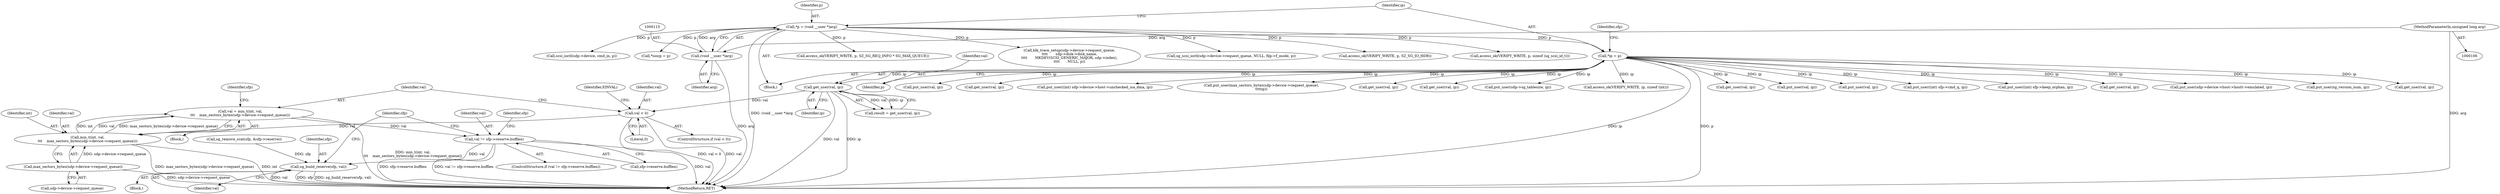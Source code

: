 digraph "0_linux_3e0097499839e0fe3af380410eababe5a47c4cf9_0@pointer" {
"1000641" [label="(Call,val != sfp->reserve.bufflen)"];
"1000624" [label="(Call,val = min_t(int, val,\n\t\t\t    max_sectors_bytes(sdp->device->request_queue)))"];
"1000626" [label="(Call,min_t(int, val,\n\t\t\t    max_sectors_bytes(sdp->device->request_queue)))"];
"1000618" [label="(Call,val < 0)"];
"1000610" [label="(Call,get_user(val, ip))"];
"1000118" [label="(Call,*ip = p)"];
"1000112" [label="(Call,*p = (void __user *)arg)"];
"1000114" [label="(Call,(void __user *)arg)"];
"1000109" [label="(MethodParameterIn,unsigned long arg)"];
"1000629" [label="(Call,max_sectors_bytes(sdp->device->request_queue))"];
"1000672" [label="(Call,sg_build_reserve(sfp, val))"];
"1000116" [label="(Identifier,arg)"];
"1000971" [label="(Call,blk_trace_setup(sdp->device->request_queue,\n\t\t\t\t       sdp->disk->disk_name,\n\t\t\t\t       MKDEV(SCSI_GENERIC_MAJOR, sdp->index),\n\t\t\t\t       NULL, p))"];
"1000734" [label="(Call,get_user(val, ip))"];
"1000629" [label="(Call,max_sectors_bytes(sdp->device->request_queue))"];
"1000906" [label="(Call,*siocp = p)"];
"1000610" [label="(Call,get_user(val, ip))"];
"1000114" [label="(Call,(void __user *)arg)"];
"1000678" [label="(Identifier,sfp)"];
"1000801" [label="(Call,put_user(val, ip))"];
"1000626" [label="(Call,min_t(int, val,\n\t\t\t    max_sectors_bytes(sdp->device->request_queue)))"];
"1000641" [label="(Call,val != sfp->reserve.bufflen)"];
"1000597" [label="(Call,put_user(val, ip))"];
"1000627" [label="(Identifier,int)"];
"1000608" [label="(Call,result = get_user(val, ip))"];
"1000118" [label="(Call,*ip = p)"];
"1000724" [label="(Call,put_user((int) sfp->cmd_q, ip))"];
"1000750" [label="(Call,put_user((int) sfp->keep_orphan, ip))"];
"1000623" [label="(Identifier,EINVAL)"];
"1000492" [label="(Call,get_user(val, ip))"];
"1000877" [label="(Call,put_user(sdp->device->host->hostt->emulated, ip))"];
"1000788" [label="(Call,put_user(sg_version_num, ip))"];
"1000760" [label="(Call,get_user(val, ip))"];
"1000807" [label="(Call,access_ok(VERIFY_WRITE, p, SZ_SG_REQ_INFO * SG_MAX_QUEUE))"];
"1000642" [label="(Identifier,val)"];
"1000929" [label="(Call,sg_scsi_ioctl(sdp->device->request_queue, NULL, filp->f_mode, p))"];
"1000625" [label="(Identifier,val)"];
"1000638" [label="(Identifier,sfp)"];
"1000640" [label="(ControlStructure,if (val != sfp->reserve.bufflen))"];
"1000119" [label="(Identifier,ip)"];
"1000648" [label="(Block,)"];
"1000120" [label="(Identifier,p)"];
"1000110" [label="(Block,)"];
"1000699" [label="(Call,put_user(val, ip))"];
"1001060" [label="(MethodReturn,RET)"];
"1000943" [label="(Call,get_user(val, ip))"];
"1000630" [label="(Call,sdp->device->request_queue)"];
"1000618" [label="(Call,val < 0)"];
"1000620" [label="(Literal,0)"];
"1000666" [label="(Call,sg_remove_scat(sfp, &sfp->reserve))"];
"1000672" [label="(Call,sg_build_reserve(sfp, val))"];
"1000189" [label="(Call,access_ok(VERIFY_WRITE, p, SZ_SG_IO_HDR))"];
"1000611" [label="(Identifier,val)"];
"1000674" [label="(Identifier,val)"];
"1000619" [label="(Identifier,val)"];
"1000112" [label="(Call,*p = (void __user *)arg)"];
"1000346" [label="(Call,put_user((int) sdp->device->host->unchecked_isa_dma, ip))"];
"1000624" [label="(Call,val = min_t(int, val,\n\t\t\t    max_sectors_bytes(sdp->device->request_queue)))"];
"1000961" [label="(Call,put_user(max_sectors_bytes(sdp->device->request_queue),\n\t\t\t\tip))"];
"1000113" [label="(Identifier,p)"];
"1000287" [label="(Call,get_user(val, ip))"];
"1000132" [label="(Identifier,sfp)"];
"1000705" [label="(Call,get_user(val, ip))"];
"1000109" [label="(MethodParameterIn,unsigned long arg)"];
"1000617" [label="(ControlStructure,if (val < 0))"];
"1000612" [label="(Identifier,ip)"];
"1000360" [label="(Call,access_ok(VERIFY_WRITE, p, sizeof (sg_scsi_id_t)))"];
"1001054" [label="(Call,scsi_ioctl(sdp->device, cmd_in, p))"];
"1000673" [label="(Identifier,sfp)"];
"1000602" [label="(Call,put_user(sdp->sg_tablesize, ip))"];
"1000643" [label="(Call,sfp->reserve.bufflen)"];
"1000167" [label="(Block,)"];
"1000628" [label="(Identifier,val)"];
"1000652" [label="(Identifier,sfp)"];
"1000512" [label="(Call,access_ok(VERIFY_WRITE, ip, sizeof (int)))"];
"1000641" -> "1000640"  [label="AST: "];
"1000641" -> "1000643"  [label="CFG: "];
"1000642" -> "1000641"  [label="AST: "];
"1000643" -> "1000641"  [label="AST: "];
"1000652" -> "1000641"  [label="CFG: "];
"1000678" -> "1000641"  [label="CFG: "];
"1000641" -> "1001060"  [label="DDG: sfp->reserve.bufflen"];
"1000641" -> "1001060"  [label="DDG: val != sfp->reserve.bufflen"];
"1000641" -> "1001060"  [label="DDG: val"];
"1000624" -> "1000641"  [label="DDG: val"];
"1000641" -> "1000672"  [label="DDG: val"];
"1000624" -> "1000167"  [label="AST: "];
"1000624" -> "1000626"  [label="CFG: "];
"1000625" -> "1000624"  [label="AST: "];
"1000626" -> "1000624"  [label="AST: "];
"1000638" -> "1000624"  [label="CFG: "];
"1000624" -> "1001060"  [label="DDG: min_t(int, val,\n\t\t\t    max_sectors_bytes(sdp->device->request_queue))"];
"1000626" -> "1000624"  [label="DDG: int"];
"1000626" -> "1000624"  [label="DDG: val"];
"1000626" -> "1000624"  [label="DDG: max_sectors_bytes(sdp->device->request_queue)"];
"1000626" -> "1000629"  [label="CFG: "];
"1000627" -> "1000626"  [label="AST: "];
"1000628" -> "1000626"  [label="AST: "];
"1000629" -> "1000626"  [label="AST: "];
"1000626" -> "1001060"  [label="DDG: max_sectors_bytes(sdp->device->request_queue)"];
"1000626" -> "1001060"  [label="DDG: int"];
"1000618" -> "1000626"  [label="DDG: val"];
"1000629" -> "1000626"  [label="DDG: sdp->device->request_queue"];
"1000618" -> "1000617"  [label="AST: "];
"1000618" -> "1000620"  [label="CFG: "];
"1000619" -> "1000618"  [label="AST: "];
"1000620" -> "1000618"  [label="AST: "];
"1000623" -> "1000618"  [label="CFG: "];
"1000625" -> "1000618"  [label="CFG: "];
"1000618" -> "1001060"  [label="DDG: val < 0"];
"1000618" -> "1001060"  [label="DDG: val"];
"1000610" -> "1000618"  [label="DDG: val"];
"1000610" -> "1000608"  [label="AST: "];
"1000610" -> "1000612"  [label="CFG: "];
"1000611" -> "1000610"  [label="AST: "];
"1000612" -> "1000610"  [label="AST: "];
"1000608" -> "1000610"  [label="CFG: "];
"1000610" -> "1001060"  [label="DDG: val"];
"1000610" -> "1001060"  [label="DDG: ip"];
"1000610" -> "1000608"  [label="DDG: val"];
"1000610" -> "1000608"  [label="DDG: ip"];
"1000118" -> "1000610"  [label="DDG: ip"];
"1000118" -> "1000110"  [label="AST: "];
"1000118" -> "1000120"  [label="CFG: "];
"1000119" -> "1000118"  [label="AST: "];
"1000120" -> "1000118"  [label="AST: "];
"1000132" -> "1000118"  [label="CFG: "];
"1000118" -> "1001060"  [label="DDG: p"];
"1000118" -> "1001060"  [label="DDG: ip"];
"1000112" -> "1000118"  [label="DDG: p"];
"1000118" -> "1000287"  [label="DDG: ip"];
"1000118" -> "1000346"  [label="DDG: ip"];
"1000118" -> "1000492"  [label="DDG: ip"];
"1000118" -> "1000512"  [label="DDG: ip"];
"1000118" -> "1000597"  [label="DDG: ip"];
"1000118" -> "1000602"  [label="DDG: ip"];
"1000118" -> "1000699"  [label="DDG: ip"];
"1000118" -> "1000705"  [label="DDG: ip"];
"1000118" -> "1000724"  [label="DDG: ip"];
"1000118" -> "1000734"  [label="DDG: ip"];
"1000118" -> "1000750"  [label="DDG: ip"];
"1000118" -> "1000760"  [label="DDG: ip"];
"1000118" -> "1000788"  [label="DDG: ip"];
"1000118" -> "1000801"  [label="DDG: ip"];
"1000118" -> "1000877"  [label="DDG: ip"];
"1000118" -> "1000943"  [label="DDG: ip"];
"1000118" -> "1000961"  [label="DDG: ip"];
"1000112" -> "1000110"  [label="AST: "];
"1000112" -> "1000114"  [label="CFG: "];
"1000113" -> "1000112"  [label="AST: "];
"1000114" -> "1000112"  [label="AST: "];
"1000119" -> "1000112"  [label="CFG: "];
"1000112" -> "1001060"  [label="DDG: (void __user *)arg"];
"1000114" -> "1000112"  [label="DDG: arg"];
"1000112" -> "1000189"  [label="DDG: p"];
"1000112" -> "1000360"  [label="DDG: p"];
"1000112" -> "1000807"  [label="DDG: p"];
"1000112" -> "1000906"  [label="DDG: p"];
"1000112" -> "1000929"  [label="DDG: p"];
"1000112" -> "1000971"  [label="DDG: p"];
"1000112" -> "1001054"  [label="DDG: p"];
"1000114" -> "1000116"  [label="CFG: "];
"1000115" -> "1000114"  [label="AST: "];
"1000116" -> "1000114"  [label="AST: "];
"1000114" -> "1001060"  [label="DDG: arg"];
"1000109" -> "1000114"  [label="DDG: arg"];
"1000109" -> "1000106"  [label="AST: "];
"1000109" -> "1001060"  [label="DDG: arg"];
"1000629" -> "1000630"  [label="CFG: "];
"1000630" -> "1000629"  [label="AST: "];
"1000629" -> "1001060"  [label="DDG: sdp->device->request_queue"];
"1000672" -> "1000648"  [label="AST: "];
"1000672" -> "1000674"  [label="CFG: "];
"1000673" -> "1000672"  [label="AST: "];
"1000674" -> "1000672"  [label="AST: "];
"1000678" -> "1000672"  [label="CFG: "];
"1000672" -> "1001060"  [label="DDG: sg_build_reserve(sfp, val)"];
"1000672" -> "1001060"  [label="DDG: val"];
"1000672" -> "1001060"  [label="DDG: sfp"];
"1000666" -> "1000672"  [label="DDG: sfp"];
}
